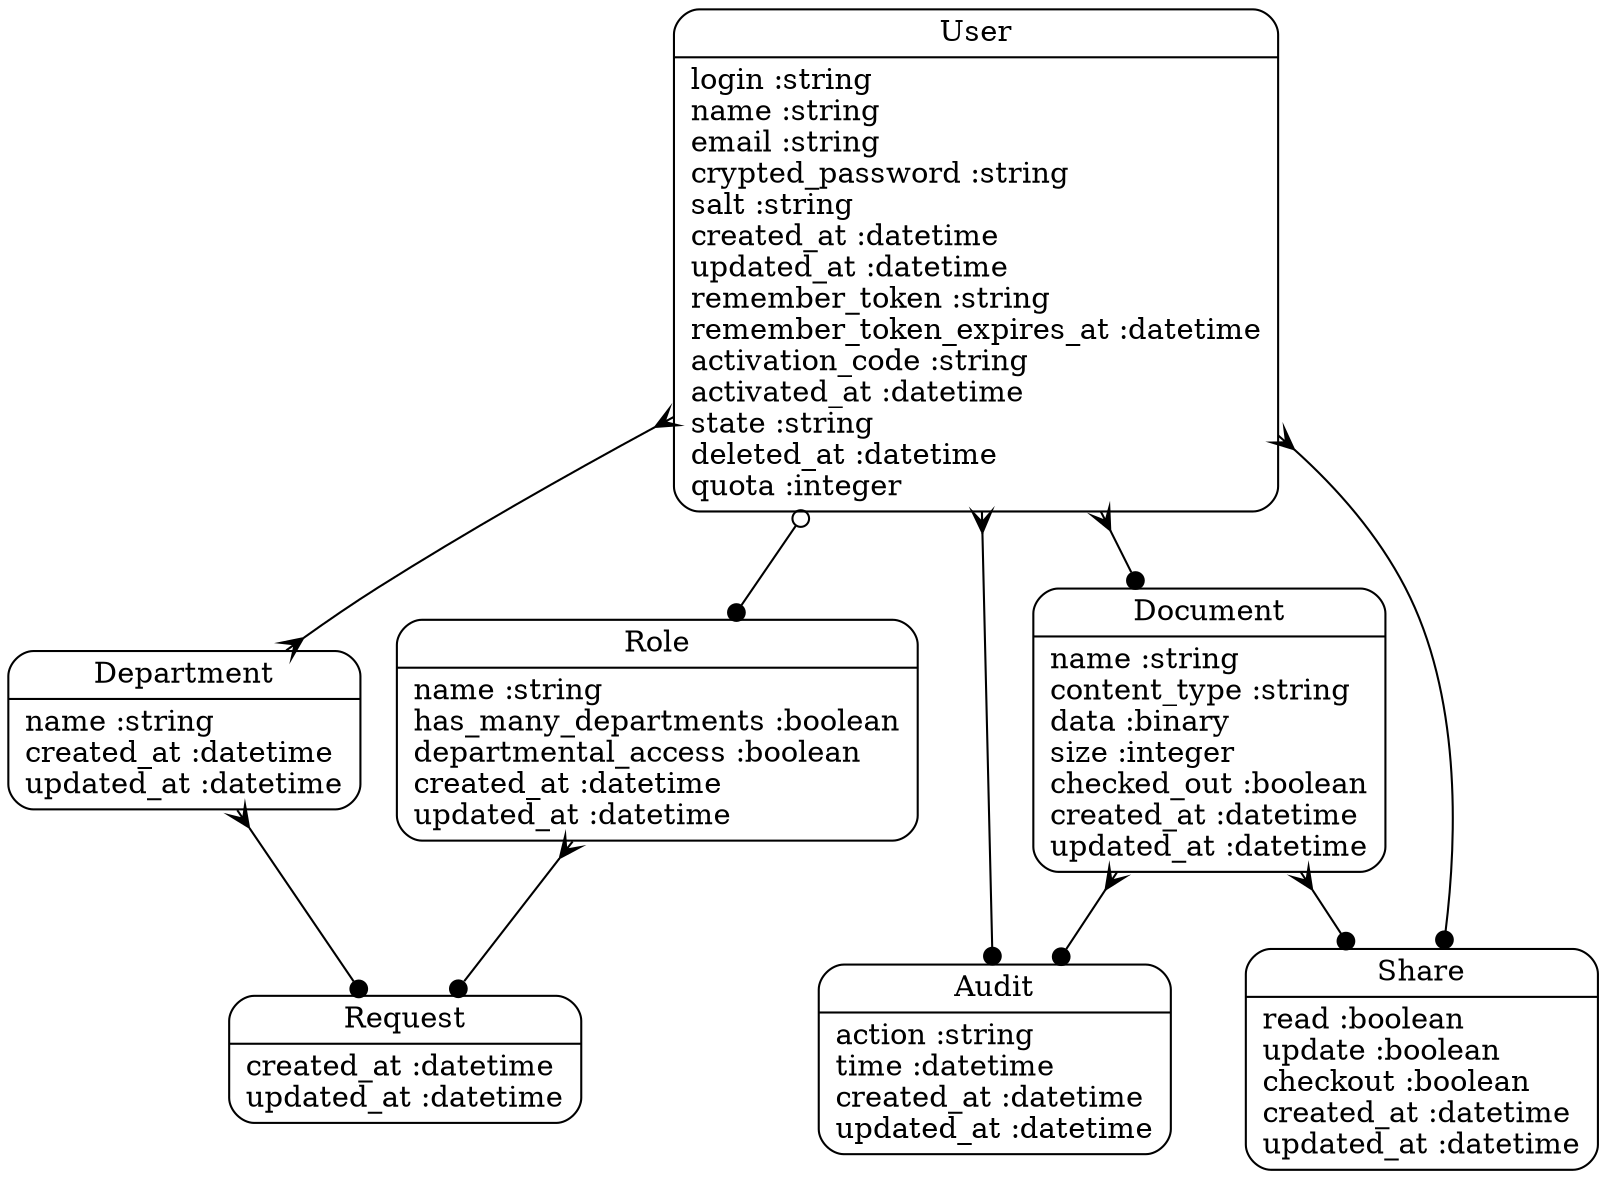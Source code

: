 digraph models_diagram {
	graph[overlap=false, splines=true]
	"User" [shape=Mrecord, label="{User|login :string\lname :string\lemail :string\lcrypted_password :string\lsalt :string\lcreated_at :datetime\lupdated_at :datetime\lremember_token :string\lremember_token_expires_at :datetime\lactivation_code :string\lactivated_at :datetime\lstate :string\ldeleted_at :datetime\lquota :integer\l}"]
	"Request" [shape=Mrecord, label="{Request|created_at :datetime\lupdated_at :datetime\l}"]
	"Department" [shape=Mrecord, label="{Department|name :string\lcreated_at :datetime\lupdated_at :datetime\l}"]
	"Document" [shape=Mrecord, label="{Document|name :string\lcontent_type :string\ldata :binary\lsize :integer\lchecked_out :boolean\lcreated_at :datetime\lupdated_at :datetime\l}"]
	"Role" [shape=Mrecord, label="{Role|name :string\lhas_many_departments :boolean\ldepartmental_access :boolean\lcreated_at :datetime\lupdated_at :datetime\l}"]
	"Audit" [shape=Mrecord, label="{Audit|action :string\ltime :datetime\lcreated_at :datetime\lupdated_at :datetime\l}"]
	"Share" [shape=Mrecord, label="{Share|read :boolean\lupdate :boolean\lcheckout :boolean\lcreated_at :datetime\lupdated_at :datetime\l}"]
	"User" -> "Department" [arrowtail=crow, arrowhead=crow, dir=both]
	"User" -> "Document" [arrowtail=crow, arrowhead=dot, dir=both]
	"User" -> "Role" [arrowtail=odot, arrowhead=dot, dir=both]
	"User" -> "Audit" [arrowtail=crow, arrowhead=dot, dir=both]
	"User" -> "Share" [arrowtail=crow, arrowhead=dot, dir=both]
	"Department" -> "Request" [arrowtail=crow, arrowhead=dot, dir=both]
	"Document" -> "Audit" [arrowtail=crow, arrowhead=dot, dir=both]
	"Document" -> "Share" [arrowtail=crow, arrowhead=dot, dir=both]
	"Role" -> "Request" [arrowtail=crow, arrowhead=dot, dir=both]
}
